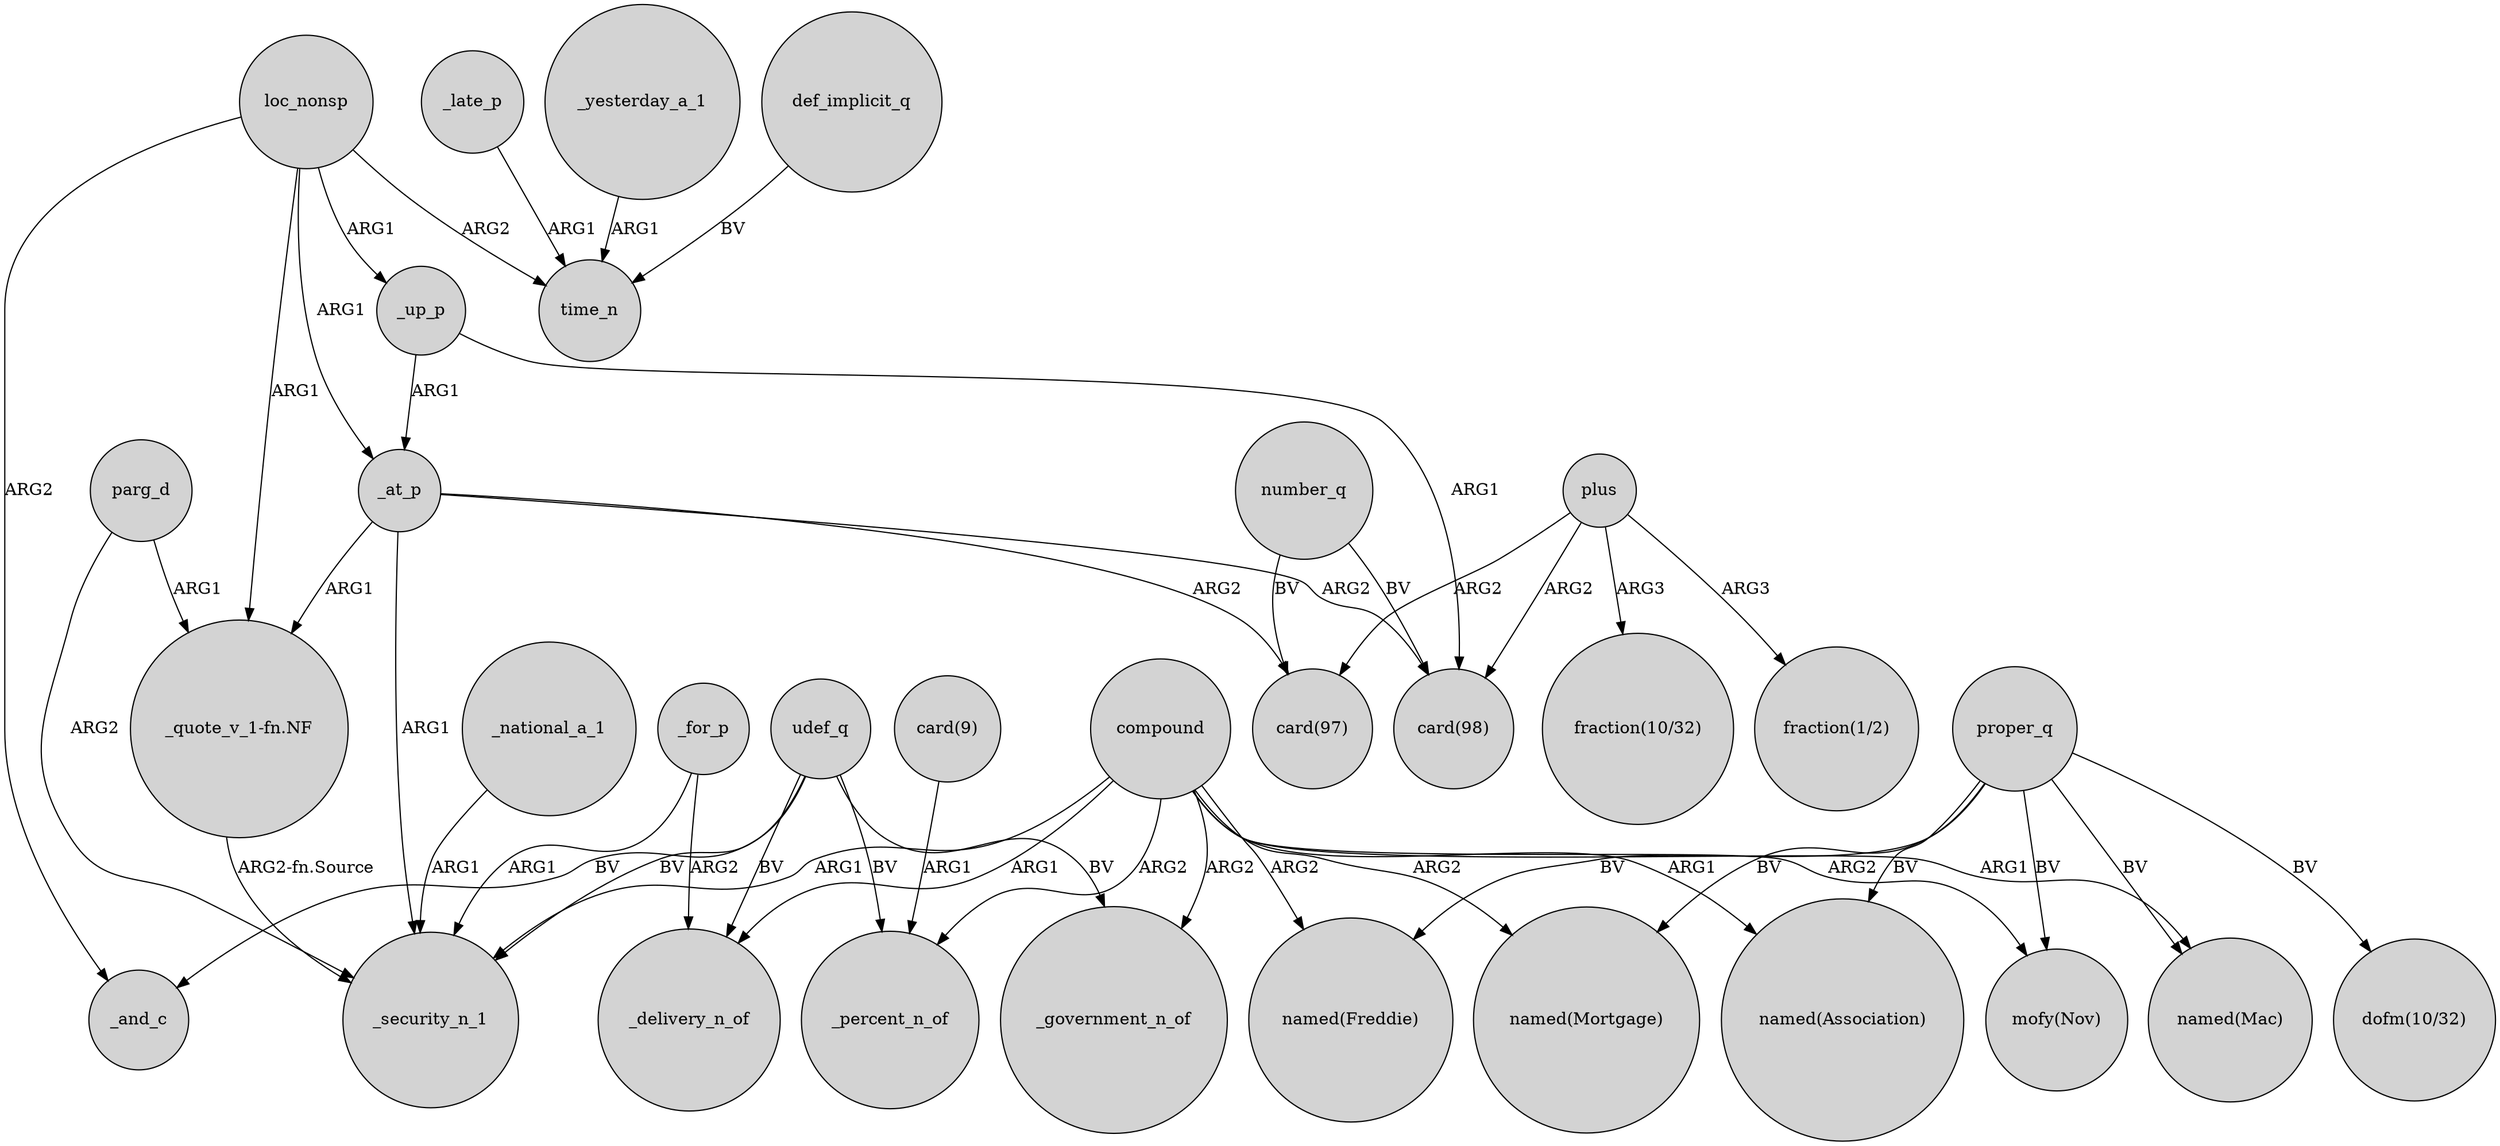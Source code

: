 digraph {
	node [shape=circle style=filled]
	"_quote_v_1-fn.NF" -> _security_n_1 [label="ARG2-fn.Source"]
	_late_p -> time_n [label=ARG1]
	"card(9)" -> _percent_n_of [label=ARG1]
	_yesterday_a_1 -> time_n [label=ARG1]
	def_implicit_q -> time_n [label=BV]
	compound -> _government_n_of [label=ARG2]
	udef_q -> _government_n_of [label=BV]
	proper_q -> "named(Mortgage)" [label=BV]
	udef_q -> _delivery_n_of [label=BV]
	loc_nonsp -> _and_c [label=ARG2]
	_up_p -> _at_p [label=ARG1]
	parg_d -> _security_n_1 [label=ARG2]
	_national_a_1 -> _security_n_1 [label=ARG1]
	loc_nonsp -> "_quote_v_1-fn.NF" [label=ARG1]
	_at_p -> "_quote_v_1-fn.NF" [label=ARG1]
	proper_q -> "mofy(Nov)" [label=BV]
	_for_p -> _security_n_1 [label=ARG1]
	compound -> _security_n_1 [label=ARG1]
	compound -> _percent_n_of [label=ARG2]
	plus -> "card(98)" [label=ARG2]
	plus -> "card(97)" [label=ARG2]
	loc_nonsp -> time_n [label=ARG2]
	_at_p -> _security_n_1 [label=ARG1]
	parg_d -> "_quote_v_1-fn.NF" [label=ARG1]
	compound -> _delivery_n_of [label=ARG1]
	_at_p -> "card(97)" [label=ARG2]
	proper_q -> "dofm(10/32)" [label=BV]
	number_q -> "card(97)" [label=BV]
	loc_nonsp -> _up_p [label=ARG1]
	proper_q -> "named(Mac)" [label=BV]
	compound -> "mofy(Nov)" [label=ARG2]
	proper_q -> "named(Freddie)" [label=BV]
	_for_p -> _delivery_n_of [label=ARG2]
	proper_q -> "named(Association)" [label=BV]
	compound -> "named(Freddie)" [label=ARG2]
	plus -> "fraction(1/2)" [label=ARG3]
	plus -> "fraction(10/32)" [label=ARG3]
	compound -> "named(Mortgage)" [label=ARG2]
	_up_p -> "card(98)" [label=ARG1]
	compound -> "named(Mac)" [label=ARG1]
	udef_q -> _percent_n_of [label=BV]
	compound -> "named(Association)" [label=ARG1]
	_at_p -> "card(98)" [label=ARG2]
	udef_q -> _and_c [label=BV]
	number_q -> "card(98)" [label=BV]
	udef_q -> _security_n_1 [label=BV]
	loc_nonsp -> _at_p [label=ARG1]
}
